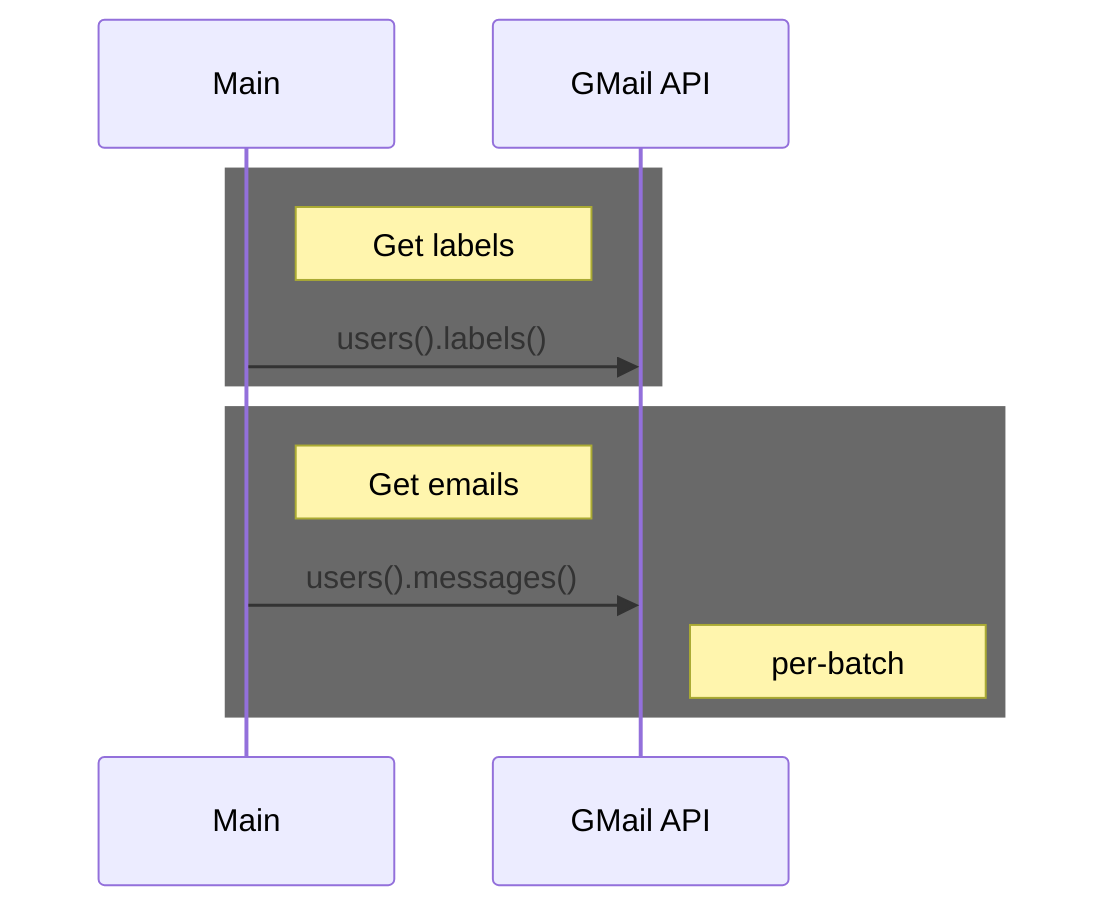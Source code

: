 sequenceDiagram
    participant M as Main
    participant G as GMail API
    
    rect rgb(105,105,105)
        note right of M: Get labels
        M->>G: users().labels()
    end
    
    rect rgb(105,105,105)
        note right of M: Get emails
        M->>G: users().messages()
        note right of G: per-batch
    end